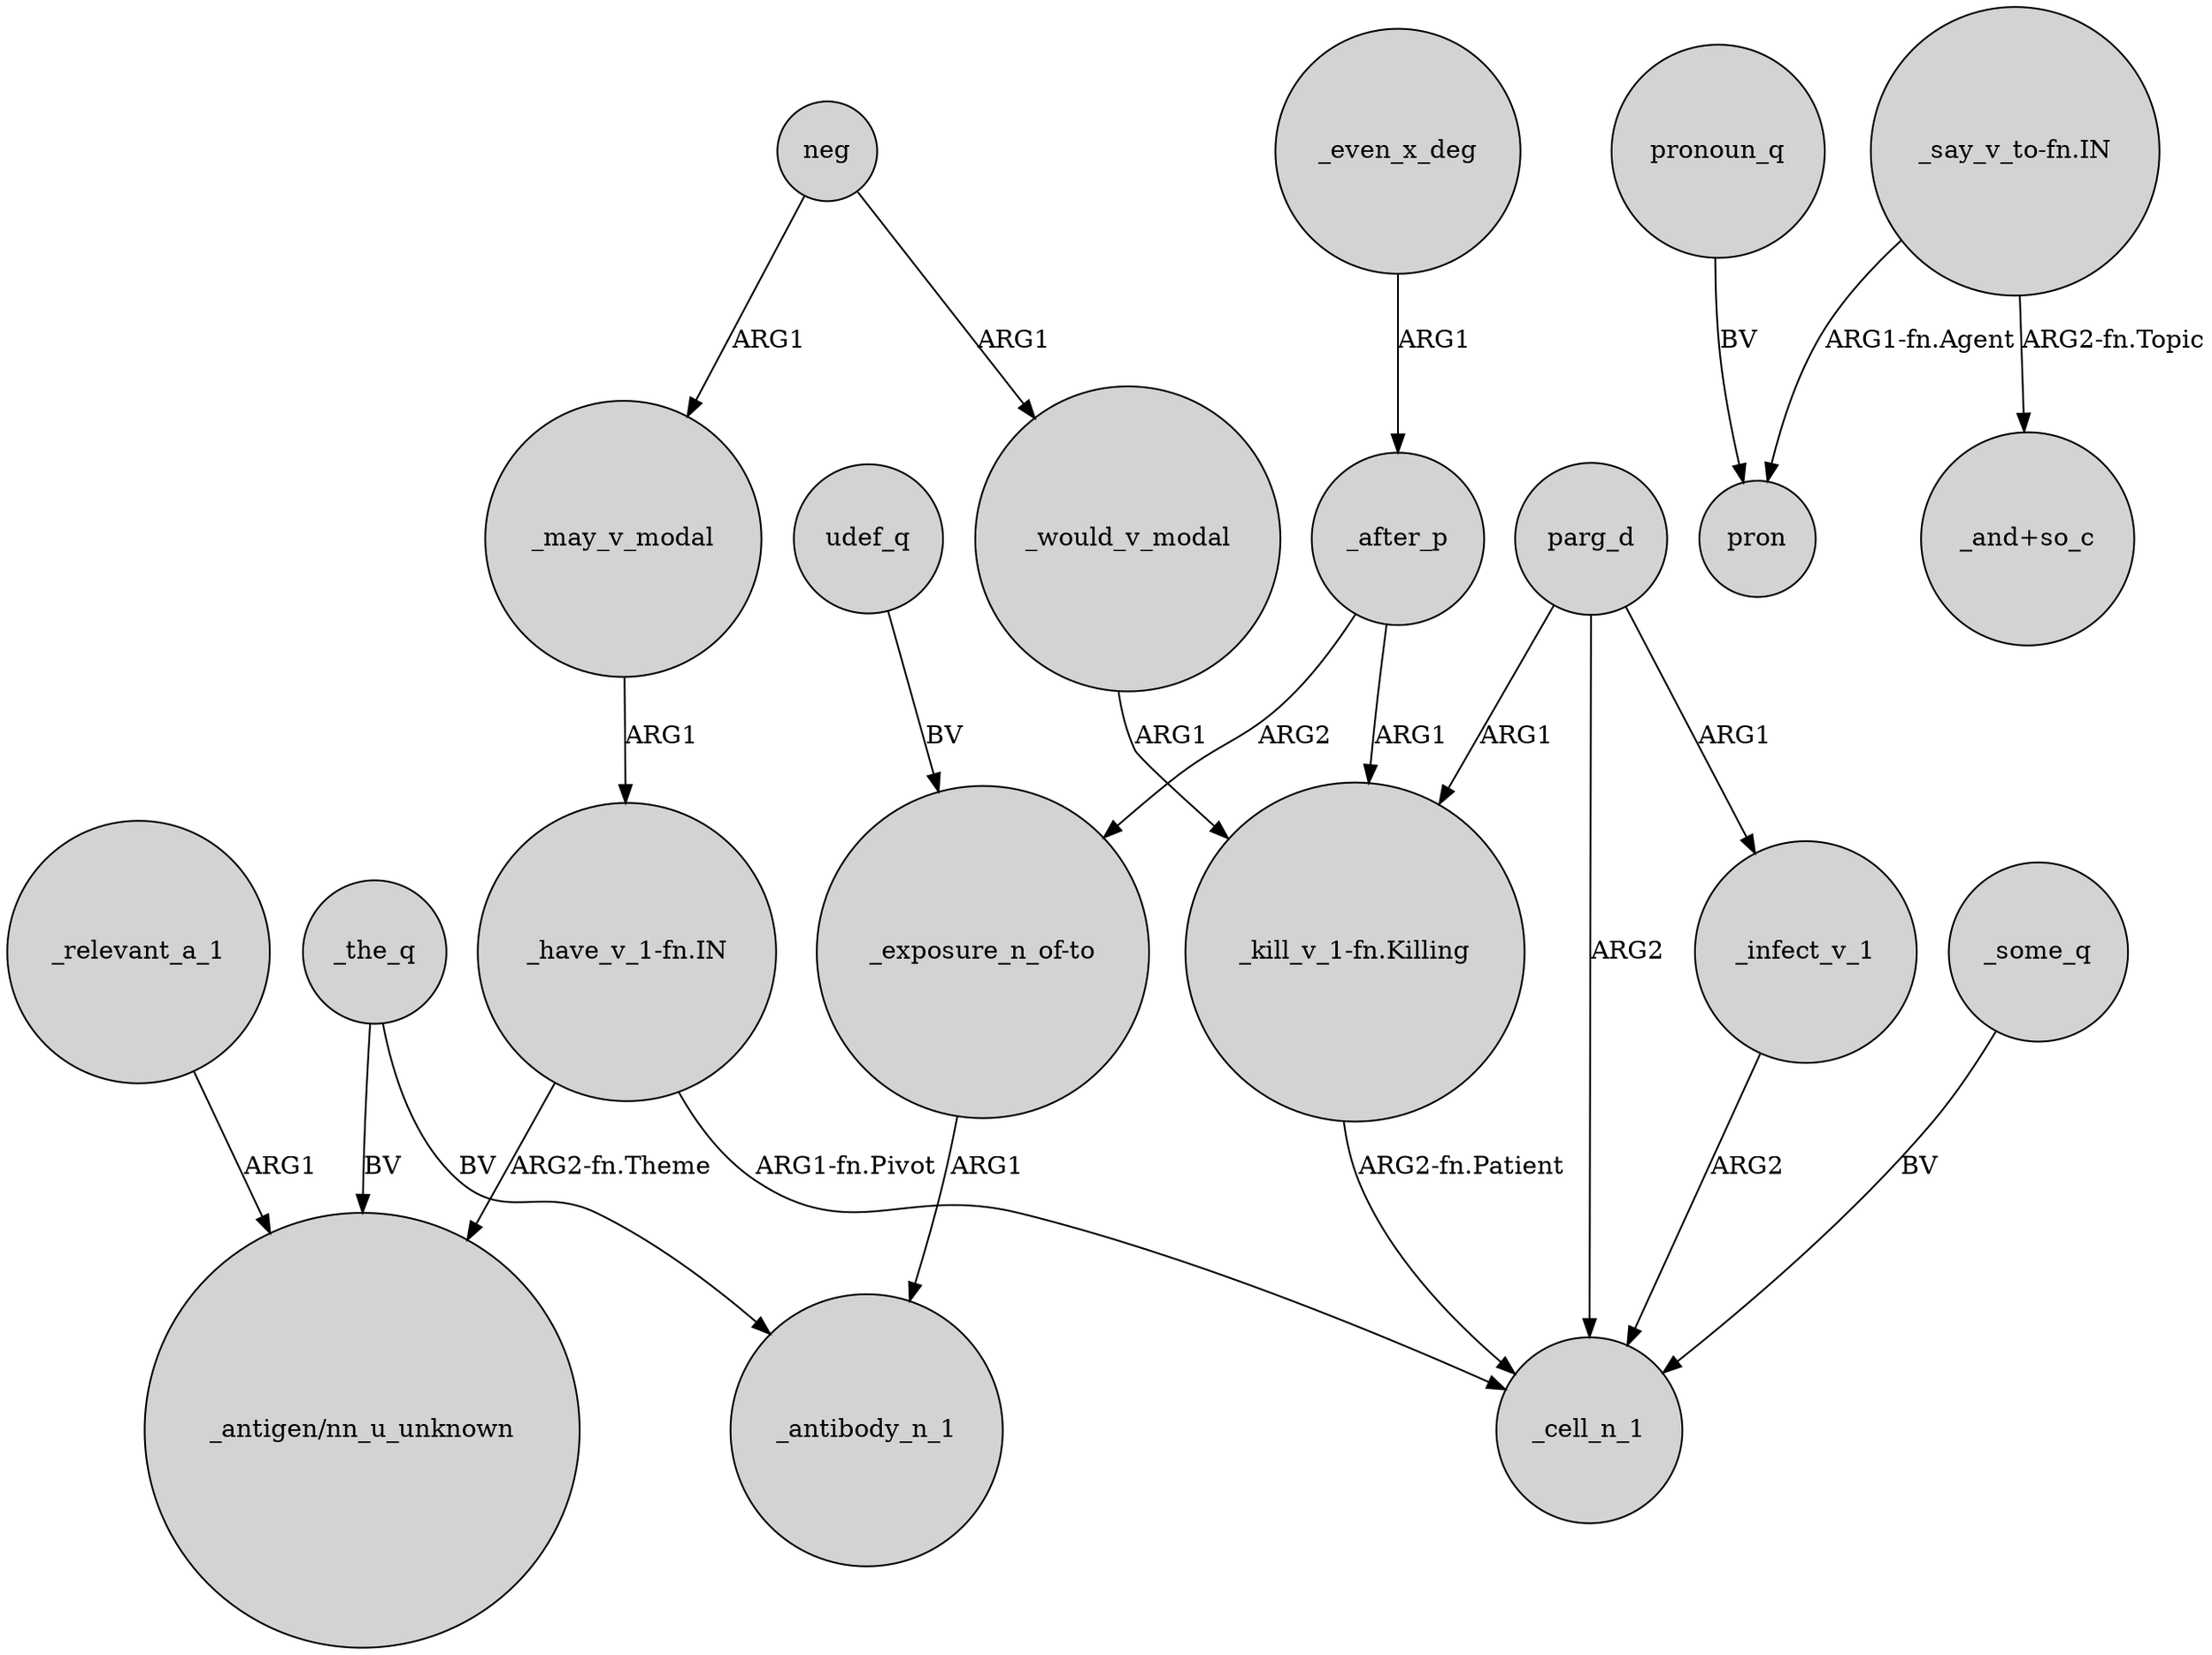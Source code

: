 digraph {
	node [shape=circle style=filled]
	"_have_v_1-fn.IN" -> "_antigen/nn_u_unknown" [label="ARG2-fn.Theme"]
	_after_p -> "_kill_v_1-fn.Killing" [label=ARG1]
	_the_q -> _antibody_n_1 [label=BV]
	neg -> _would_v_modal [label=ARG1]
	_infect_v_1 -> _cell_n_1 [label=ARG2]
	parg_d -> "_kill_v_1-fn.Killing" [label=ARG1]
	_would_v_modal -> "_kill_v_1-fn.Killing" [label=ARG1]
	"_exposure_n_of-to" -> _antibody_n_1 [label=ARG1]
	_even_x_deg -> _after_p [label=ARG1]
	neg -> _may_v_modal [label=ARG1]
	_may_v_modal -> "_have_v_1-fn.IN" [label=ARG1]
	_the_q -> "_antigen/nn_u_unknown" [label=BV]
	_relevant_a_1 -> "_antigen/nn_u_unknown" [label=ARG1]
	pronoun_q -> pron [label=BV]
	_some_q -> _cell_n_1 [label=BV]
	parg_d -> _infect_v_1 [label=ARG1]
	"_have_v_1-fn.IN" -> _cell_n_1 [label="ARG1-fn.Pivot"]
	_after_p -> "_exposure_n_of-to" [label=ARG2]
	"_say_v_to-fn.IN" -> "_and+so_c" [label="ARG2-fn.Topic"]
	"_say_v_to-fn.IN" -> pron [label="ARG1-fn.Agent"]
	udef_q -> "_exposure_n_of-to" [label=BV]
	parg_d -> _cell_n_1 [label=ARG2]
	"_kill_v_1-fn.Killing" -> _cell_n_1 [label="ARG2-fn.Patient"]
}
